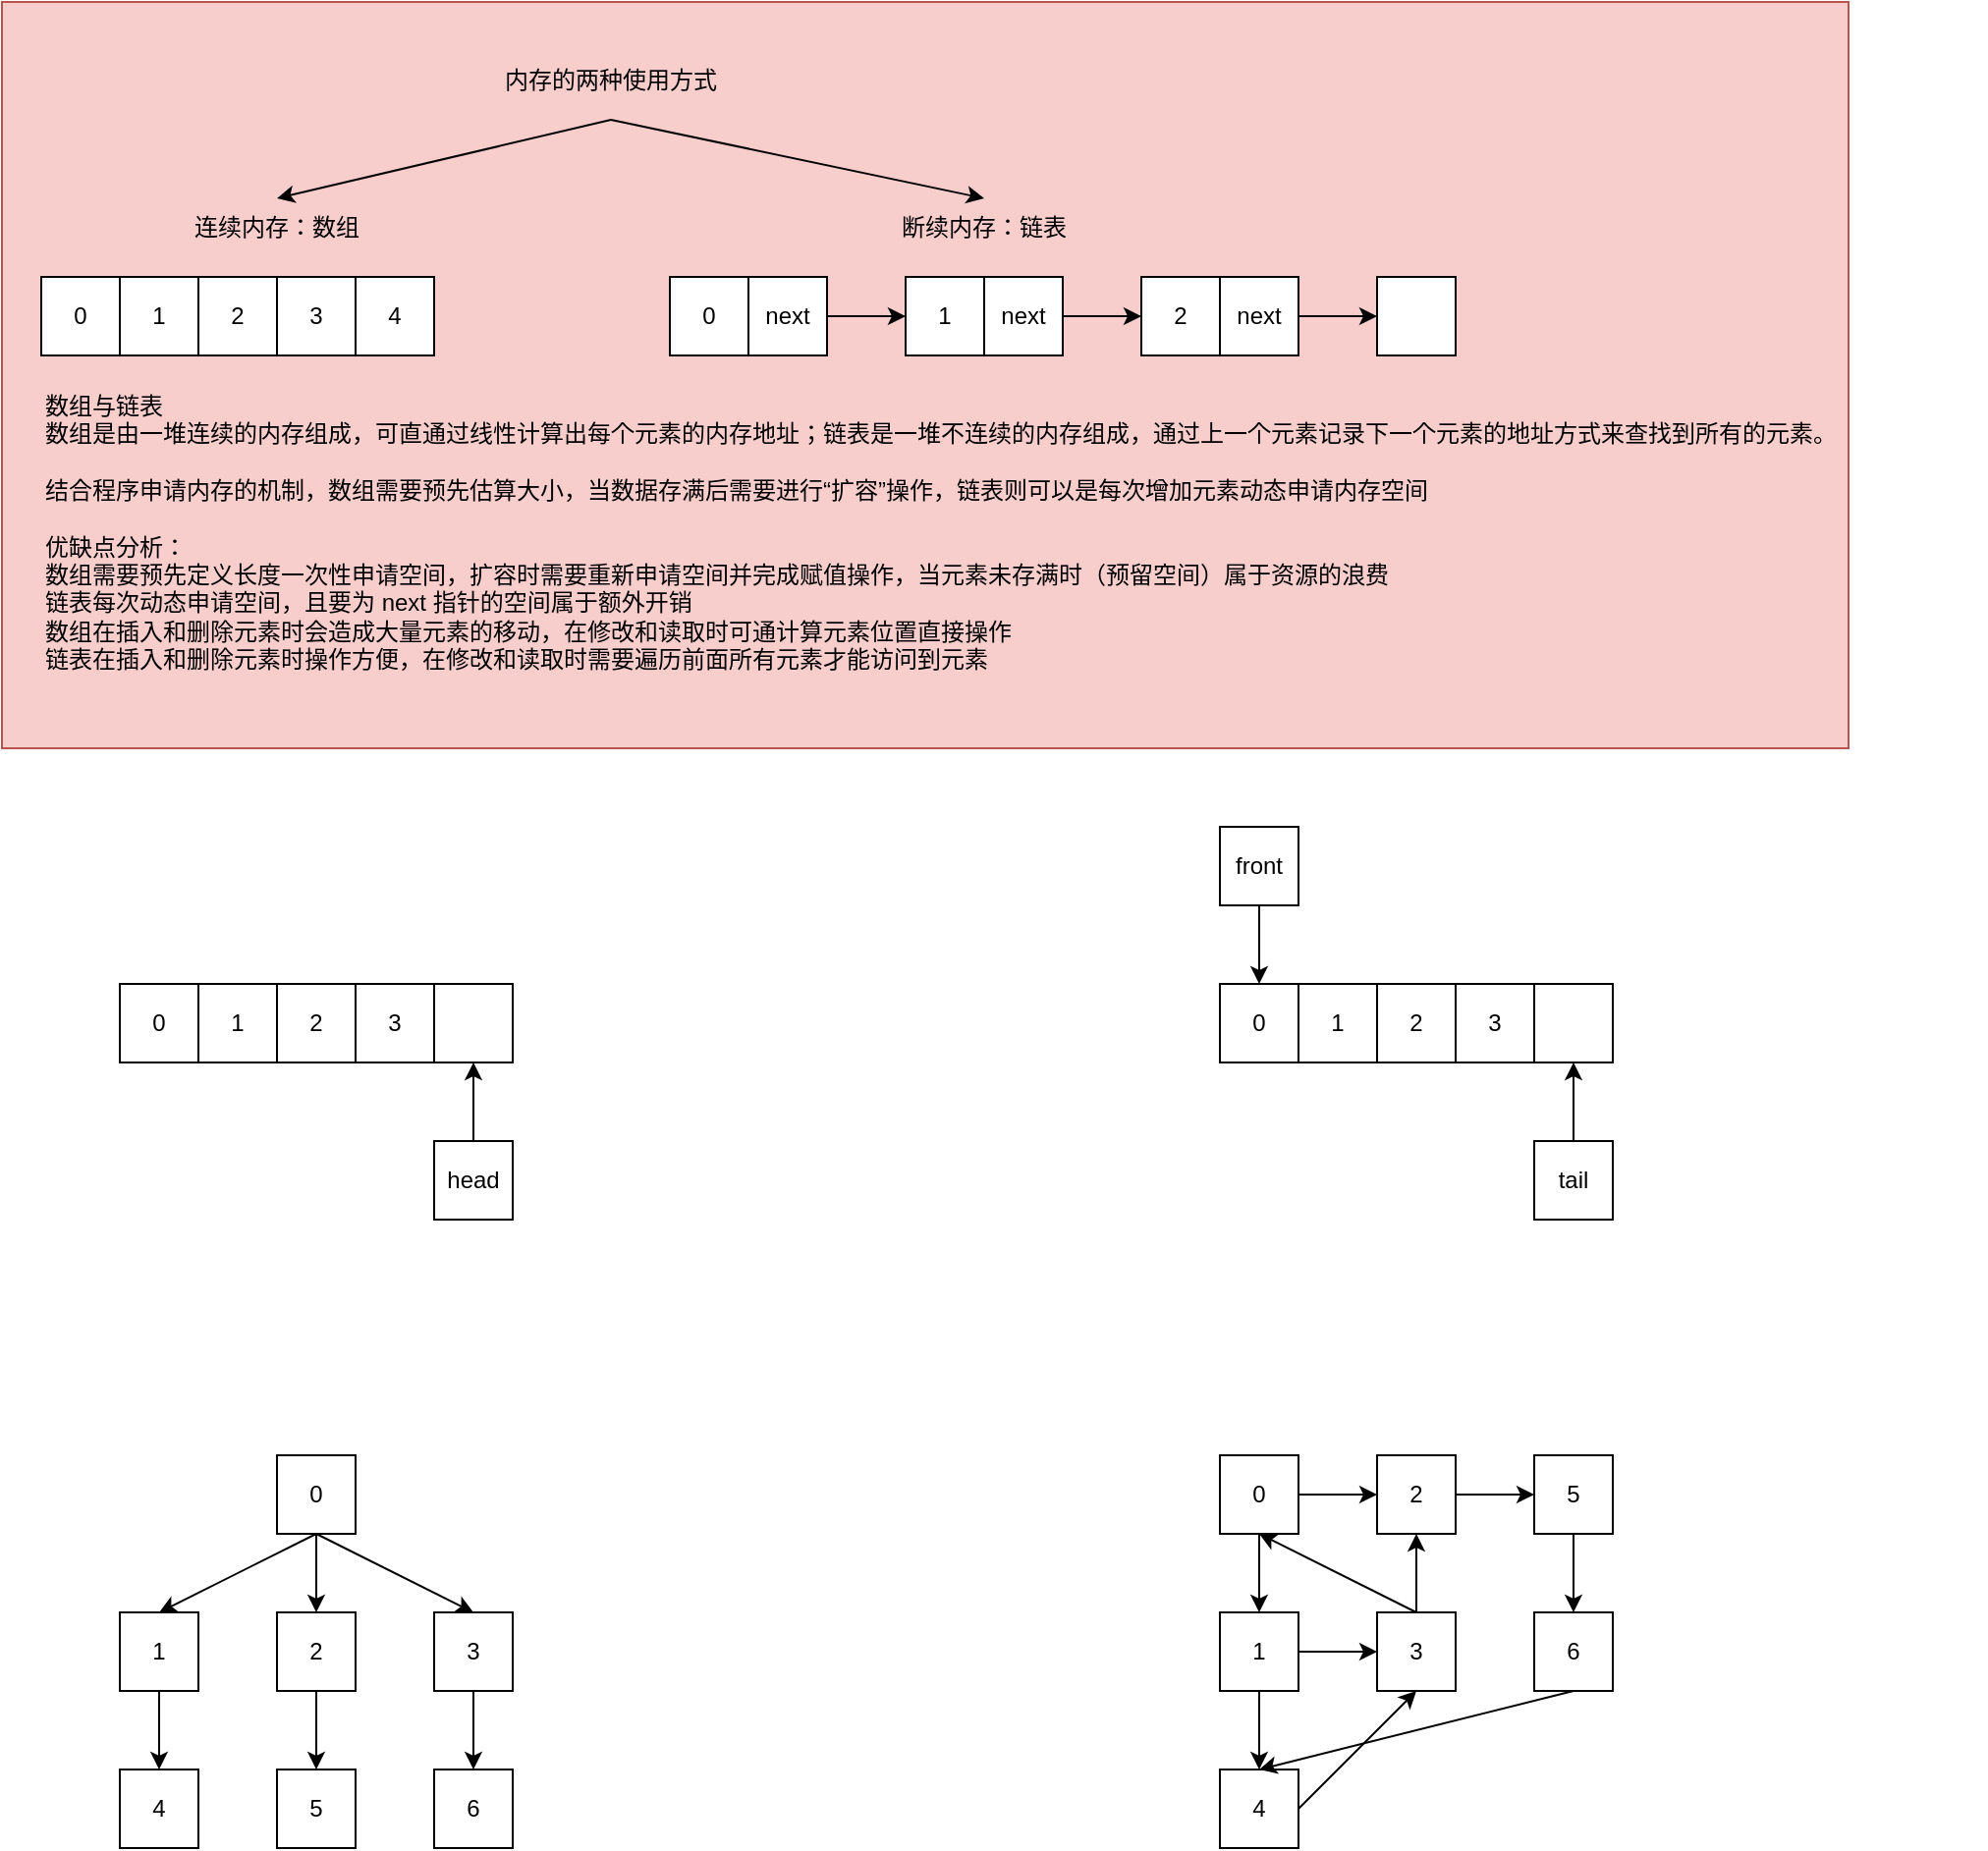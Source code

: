 <mxfile version="14.6.13" type="github" pages="3">
  <diagram id="rZHABt39I6PzGEgec4hI" name="数据结构">
    <mxGraphModel dx="946" dy="611" grid="1" gridSize="10" guides="1" tooltips="1" connect="1" arrows="1" fold="1" page="1" pageScale="1" pageWidth="3300" pageHeight="4681" math="0" shadow="0">
      <root>
        <mxCell id="lnXDwb00k-55SOS0SMKl-0" />
        <mxCell id="lnXDwb00k-55SOS0SMKl-1" parent="lnXDwb00k-55SOS0SMKl-0" />
        <mxCell id="lnXDwb00k-55SOS0SMKl-29" value="" style="rounded=0;whiteSpace=wrap;html=1;fillColor=#f8cecc;strokeColor=#b85450;" vertex="1" parent="lnXDwb00k-55SOS0SMKl-1">
          <mxGeometry x="100" y="60" width="940" height="380" as="geometry" />
        </mxCell>
        <mxCell id="lnXDwb00k-55SOS0SMKl-2" value="0" style="rounded=0;whiteSpace=wrap;html=1;" vertex="1" parent="lnXDwb00k-55SOS0SMKl-1">
          <mxGeometry x="120" y="200" width="40" height="40" as="geometry" />
        </mxCell>
        <mxCell id="lnXDwb00k-55SOS0SMKl-3" value="1" style="rounded=0;whiteSpace=wrap;html=1;" vertex="1" parent="lnXDwb00k-55SOS0SMKl-1">
          <mxGeometry x="160" y="200" width="40" height="40" as="geometry" />
        </mxCell>
        <mxCell id="lnXDwb00k-55SOS0SMKl-4" value="3" style="rounded=0;whiteSpace=wrap;html=1;" vertex="1" parent="lnXDwb00k-55SOS0SMKl-1">
          <mxGeometry x="240" y="200" width="40" height="40" as="geometry" />
        </mxCell>
        <mxCell id="lnXDwb00k-55SOS0SMKl-5" value="4" style="rounded=0;whiteSpace=wrap;html=1;" vertex="1" parent="lnXDwb00k-55SOS0SMKl-1">
          <mxGeometry x="280" y="200" width="40" height="40" as="geometry" />
        </mxCell>
        <mxCell id="lnXDwb00k-55SOS0SMKl-6" value="2" style="rounded=0;whiteSpace=wrap;html=1;" vertex="1" parent="lnXDwb00k-55SOS0SMKl-1">
          <mxGeometry x="200" y="200" width="40" height="40" as="geometry" />
        </mxCell>
        <mxCell id="lnXDwb00k-55SOS0SMKl-12" value="0" style="rounded=0;whiteSpace=wrap;html=1;" vertex="1" parent="lnXDwb00k-55SOS0SMKl-1">
          <mxGeometry x="440" y="200" width="40" height="40" as="geometry" />
        </mxCell>
        <mxCell id="lnXDwb00k-55SOS0SMKl-24" style="edgeStyle=none;rounded=0;orthogonalLoop=1;jettySize=auto;html=1;exitX=1;exitY=0.5;exitDx=0;exitDy=0;entryX=0;entryY=0.5;entryDx=0;entryDy=0;" edge="1" parent="lnXDwb00k-55SOS0SMKl-1" source="lnXDwb00k-55SOS0SMKl-13" target="lnXDwb00k-55SOS0SMKl-14">
          <mxGeometry relative="1" as="geometry" />
        </mxCell>
        <mxCell id="lnXDwb00k-55SOS0SMKl-13" value="next" style="rounded=0;whiteSpace=wrap;html=1;" vertex="1" parent="lnXDwb00k-55SOS0SMKl-1">
          <mxGeometry x="480" y="200" width="40" height="40" as="geometry" />
        </mxCell>
        <mxCell id="lnXDwb00k-55SOS0SMKl-14" value="1" style="rounded=0;whiteSpace=wrap;html=1;" vertex="1" parent="lnXDwb00k-55SOS0SMKl-1">
          <mxGeometry x="560" y="200" width="40" height="40" as="geometry" />
        </mxCell>
        <mxCell id="lnXDwb00k-55SOS0SMKl-25" style="edgeStyle=none;rounded=0;orthogonalLoop=1;jettySize=auto;html=1;exitX=1;exitY=0.5;exitDx=0;exitDy=0;entryX=0;entryY=0.5;entryDx=0;entryDy=0;" edge="1" parent="lnXDwb00k-55SOS0SMKl-1" source="lnXDwb00k-55SOS0SMKl-15" target="lnXDwb00k-55SOS0SMKl-16">
          <mxGeometry relative="1" as="geometry" />
        </mxCell>
        <mxCell id="lnXDwb00k-55SOS0SMKl-15" value="next" style="rounded=0;whiteSpace=wrap;html=1;" vertex="1" parent="lnXDwb00k-55SOS0SMKl-1">
          <mxGeometry x="600" y="200" width="40" height="40" as="geometry" />
        </mxCell>
        <mxCell id="lnXDwb00k-55SOS0SMKl-16" value="2" style="rounded=0;whiteSpace=wrap;html=1;" vertex="1" parent="lnXDwb00k-55SOS0SMKl-1">
          <mxGeometry x="680" y="200" width="40" height="40" as="geometry" />
        </mxCell>
        <mxCell id="lnXDwb00k-55SOS0SMKl-42" style="edgeStyle=none;rounded=0;orthogonalLoop=1;jettySize=auto;html=1;exitX=1;exitY=0.5;exitDx=0;exitDy=0;entryX=0;entryY=0.5;entryDx=0;entryDy=0;" edge="1" parent="lnXDwb00k-55SOS0SMKl-1" source="lnXDwb00k-55SOS0SMKl-17" target="lnXDwb00k-55SOS0SMKl-41">
          <mxGeometry relative="1" as="geometry" />
        </mxCell>
        <mxCell id="lnXDwb00k-55SOS0SMKl-17" value="next" style="rounded=0;whiteSpace=wrap;html=1;" vertex="1" parent="lnXDwb00k-55SOS0SMKl-1">
          <mxGeometry x="720" y="200" width="40" height="40" as="geometry" />
        </mxCell>
        <mxCell id="lnXDwb00k-55SOS0SMKl-21" style="edgeStyle=none;rounded=0;orthogonalLoop=1;jettySize=auto;html=1;exitX=0.5;exitY=1;exitDx=0;exitDy=0;entryX=0.5;entryY=0;entryDx=0;entryDy=0;" edge="1" parent="lnXDwb00k-55SOS0SMKl-1" source="lnXDwb00k-55SOS0SMKl-19" target="lnXDwb00k-55SOS0SMKl-20">
          <mxGeometry relative="1" as="geometry" />
        </mxCell>
        <mxCell id="lnXDwb00k-55SOS0SMKl-26" style="edgeStyle=none;rounded=0;orthogonalLoop=1;jettySize=auto;html=1;exitX=0.5;exitY=1;exitDx=0;exitDy=0;entryX=0.5;entryY=0;entryDx=0;entryDy=0;" edge="1" parent="lnXDwb00k-55SOS0SMKl-1" source="lnXDwb00k-55SOS0SMKl-19" target="lnXDwb00k-55SOS0SMKl-23">
          <mxGeometry relative="1" as="geometry" />
        </mxCell>
        <mxCell id="lnXDwb00k-55SOS0SMKl-19" value="内存的两种使用方式" style="text;html=1;strokeColor=none;fillColor=none;align=center;verticalAlign=middle;whiteSpace=wrap;rounded=0;" vertex="1" parent="lnXDwb00k-55SOS0SMKl-1">
          <mxGeometry x="330" y="80" width="160" height="40" as="geometry" />
        </mxCell>
        <mxCell id="lnXDwb00k-55SOS0SMKl-20" value="连续内存：数组" style="text;html=1;strokeColor=none;fillColor=none;align=center;verticalAlign=middle;whiteSpace=wrap;rounded=0;" vertex="1" parent="lnXDwb00k-55SOS0SMKl-1">
          <mxGeometry x="190" y="160" width="100" height="30" as="geometry" />
        </mxCell>
        <mxCell id="lnXDwb00k-55SOS0SMKl-23" value="&lt;span&gt;断续内存：链表&lt;/span&gt;" style="text;html=1;strokeColor=none;fillColor=none;align=center;verticalAlign=middle;whiteSpace=wrap;rounded=0;" vertex="1" parent="lnXDwb00k-55SOS0SMKl-1">
          <mxGeometry x="550" y="160" width="100" height="30" as="geometry" />
        </mxCell>
        <mxCell id="lnXDwb00k-55SOS0SMKl-28" value="数组与链表&lt;br&gt;数组是由一堆连续的内存组成，可直通过线性计算出每个元素的内存地址；链表是一堆不连续的内存组成，通过上一个元素记录下一个元素的地址方式来查找到所有的元素。&lt;br&gt;&lt;br&gt;结合程序申请内存的机制，数组需要预先估算大小，当数据存满后需要进行“扩容”操作，链表则可以是每次增加元素动态申请内存空间&lt;br&gt;&lt;br&gt;优缺点分析：&lt;br&gt;数组需要预先定义长度一次性申请空间，扩容时需要重新申请空间并完成赋值操作，当元素未存满时（预留空间）属于资源的浪费&lt;br&gt;链表每次动态申请空间，且要为 next 指针的空间属于额外开销&lt;br&gt;数组在插入和删除元素时会造成大量元素的移动，在修改和读取时可通计算元素位置直接操作&lt;br&gt;链表在插入和删除元素时操作方便，在修改和读取时需要遍历前面所有元素才能访问到元素" style="text;html=1;strokeColor=none;fillColor=none;align=left;verticalAlign=middle;whiteSpace=wrap;rounded=0;" vertex="1" parent="lnXDwb00k-55SOS0SMKl-1">
          <mxGeometry x="120" y="240" width="990" height="180" as="geometry" />
        </mxCell>
        <mxCell id="lnXDwb00k-55SOS0SMKl-33" value="0" style="rounded=0;whiteSpace=wrap;html=1;" vertex="1" parent="lnXDwb00k-55SOS0SMKl-1">
          <mxGeometry x="160" y="560" width="40" height="40" as="geometry" />
        </mxCell>
        <mxCell id="lnXDwb00k-55SOS0SMKl-34" value="1" style="rounded=0;whiteSpace=wrap;html=1;" vertex="1" parent="lnXDwb00k-55SOS0SMKl-1">
          <mxGeometry x="200" y="560" width="40" height="40" as="geometry" />
        </mxCell>
        <mxCell id="lnXDwb00k-55SOS0SMKl-35" value="2" style="rounded=0;whiteSpace=wrap;html=1;" vertex="1" parent="lnXDwb00k-55SOS0SMKl-1">
          <mxGeometry x="240" y="560" width="40" height="40" as="geometry" />
        </mxCell>
        <mxCell id="lnXDwb00k-55SOS0SMKl-36" value="3" style="rounded=0;whiteSpace=wrap;html=1;" vertex="1" parent="lnXDwb00k-55SOS0SMKl-1">
          <mxGeometry x="280" y="560" width="40" height="40" as="geometry" />
        </mxCell>
        <mxCell id="lnXDwb00k-55SOS0SMKl-40" style="edgeStyle=none;rounded=0;orthogonalLoop=1;jettySize=auto;html=1;exitX=0.5;exitY=0;exitDx=0;exitDy=0;entryX=0.5;entryY=1;entryDx=0;entryDy=0;" edge="1" parent="lnXDwb00k-55SOS0SMKl-1" source="lnXDwb00k-55SOS0SMKl-38" target="lnXDwb00k-55SOS0SMKl-39">
          <mxGeometry relative="1" as="geometry" />
        </mxCell>
        <mxCell id="lnXDwb00k-55SOS0SMKl-38" value="head" style="rounded=0;whiteSpace=wrap;html=1;" vertex="1" parent="lnXDwb00k-55SOS0SMKl-1">
          <mxGeometry x="320" y="640" width="40" height="40" as="geometry" />
        </mxCell>
        <mxCell id="lnXDwb00k-55SOS0SMKl-39" value="" style="rounded=0;whiteSpace=wrap;html=1;" vertex="1" parent="lnXDwb00k-55SOS0SMKl-1">
          <mxGeometry x="320" y="560" width="40" height="40" as="geometry" />
        </mxCell>
        <mxCell id="lnXDwb00k-55SOS0SMKl-41" value="" style="rounded=0;whiteSpace=wrap;html=1;" vertex="1" parent="lnXDwb00k-55SOS0SMKl-1">
          <mxGeometry x="800" y="200" width="40" height="40" as="geometry" />
        </mxCell>
        <mxCell id="lnXDwb00k-55SOS0SMKl-46" value="0" style="rounded=0;whiteSpace=wrap;html=1;" vertex="1" parent="lnXDwb00k-55SOS0SMKl-1">
          <mxGeometry x="720" y="560" width="40" height="40" as="geometry" />
        </mxCell>
        <mxCell id="lnXDwb00k-55SOS0SMKl-47" value="1" style="rounded=0;whiteSpace=wrap;html=1;" vertex="1" parent="lnXDwb00k-55SOS0SMKl-1">
          <mxGeometry x="760" y="560" width="40" height="40" as="geometry" />
        </mxCell>
        <mxCell id="lnXDwb00k-55SOS0SMKl-48" value="2" style="rounded=0;whiteSpace=wrap;html=1;" vertex="1" parent="lnXDwb00k-55SOS0SMKl-1">
          <mxGeometry x="800" y="560" width="40" height="40" as="geometry" />
        </mxCell>
        <mxCell id="lnXDwb00k-55SOS0SMKl-49" value="3" style="rounded=0;whiteSpace=wrap;html=1;" vertex="1" parent="lnXDwb00k-55SOS0SMKl-1">
          <mxGeometry x="840" y="560" width="40" height="40" as="geometry" />
        </mxCell>
        <mxCell id="lnXDwb00k-55SOS0SMKl-50" style="edgeStyle=none;rounded=0;orthogonalLoop=1;jettySize=auto;html=1;exitX=0.5;exitY=0;exitDx=0;exitDy=0;entryX=0.5;entryY=1;entryDx=0;entryDy=0;" edge="1" parent="lnXDwb00k-55SOS0SMKl-1" source="lnXDwb00k-55SOS0SMKl-51" target="lnXDwb00k-55SOS0SMKl-52">
          <mxGeometry relative="1" as="geometry" />
        </mxCell>
        <mxCell id="lnXDwb00k-55SOS0SMKl-51" value="tail" style="rounded=0;whiteSpace=wrap;html=1;" vertex="1" parent="lnXDwb00k-55SOS0SMKl-1">
          <mxGeometry x="880" y="640" width="40" height="40" as="geometry" />
        </mxCell>
        <mxCell id="lnXDwb00k-55SOS0SMKl-52" value="" style="rounded=0;whiteSpace=wrap;html=1;" vertex="1" parent="lnXDwb00k-55SOS0SMKl-1">
          <mxGeometry x="880" y="560" width="40" height="40" as="geometry" />
        </mxCell>
        <mxCell id="lnXDwb00k-55SOS0SMKl-54" style="edgeStyle=none;rounded=0;orthogonalLoop=1;jettySize=auto;html=1;exitX=0.5;exitY=1;exitDx=0;exitDy=0;entryX=0.5;entryY=0;entryDx=0;entryDy=0;" edge="1" parent="lnXDwb00k-55SOS0SMKl-1" source="lnXDwb00k-55SOS0SMKl-53" target="lnXDwb00k-55SOS0SMKl-46">
          <mxGeometry relative="1" as="geometry" />
        </mxCell>
        <mxCell id="lnXDwb00k-55SOS0SMKl-53" value="front" style="rounded=0;whiteSpace=wrap;html=1;" vertex="1" parent="lnXDwb00k-55SOS0SMKl-1">
          <mxGeometry x="720" y="480" width="40" height="40" as="geometry" />
        </mxCell>
        <mxCell id="lnXDwb00k-55SOS0SMKl-59" style="edgeStyle=none;rounded=0;orthogonalLoop=1;jettySize=auto;html=1;exitX=0.5;exitY=1;exitDx=0;exitDy=0;entryX=0.5;entryY=0;entryDx=0;entryDy=0;" edge="1" parent="lnXDwb00k-55SOS0SMKl-1" source="lnXDwb00k-55SOS0SMKl-56" target="lnXDwb00k-55SOS0SMKl-57">
          <mxGeometry relative="1" as="geometry" />
        </mxCell>
        <mxCell id="lnXDwb00k-55SOS0SMKl-60" style="edgeStyle=none;rounded=0;orthogonalLoop=1;jettySize=auto;html=1;exitX=0.5;exitY=1;exitDx=0;exitDy=0;entryX=0.5;entryY=0;entryDx=0;entryDy=0;" edge="1" parent="lnXDwb00k-55SOS0SMKl-1" source="lnXDwb00k-55SOS0SMKl-56" target="lnXDwb00k-55SOS0SMKl-58">
          <mxGeometry relative="1" as="geometry" />
        </mxCell>
        <mxCell id="lnXDwb00k-55SOS0SMKl-62" style="edgeStyle=none;rounded=0;orthogonalLoop=1;jettySize=auto;html=1;exitX=0.5;exitY=1;exitDx=0;exitDy=0;entryX=0.5;entryY=0;entryDx=0;entryDy=0;" edge="1" parent="lnXDwb00k-55SOS0SMKl-1" source="lnXDwb00k-55SOS0SMKl-56" target="lnXDwb00k-55SOS0SMKl-61">
          <mxGeometry relative="1" as="geometry" />
        </mxCell>
        <mxCell id="lnXDwb00k-55SOS0SMKl-56" value="0" style="rounded=0;whiteSpace=wrap;html=1;" vertex="1" parent="lnXDwb00k-55SOS0SMKl-1">
          <mxGeometry x="240" y="800" width="40" height="40" as="geometry" />
        </mxCell>
        <mxCell id="lnXDwb00k-55SOS0SMKl-78" style="edgeStyle=none;rounded=0;orthogonalLoop=1;jettySize=auto;html=1;exitX=0.5;exitY=1;exitDx=0;exitDy=0;entryX=0.5;entryY=0;entryDx=0;entryDy=0;" edge="1" parent="lnXDwb00k-55SOS0SMKl-1" source="lnXDwb00k-55SOS0SMKl-57" target="lnXDwb00k-55SOS0SMKl-67">
          <mxGeometry relative="1" as="geometry" />
        </mxCell>
        <mxCell id="lnXDwb00k-55SOS0SMKl-57" value="1" style="rounded=0;whiteSpace=wrap;html=1;" vertex="1" parent="lnXDwb00k-55SOS0SMKl-1">
          <mxGeometry x="160" y="880" width="40" height="40" as="geometry" />
        </mxCell>
        <mxCell id="lnXDwb00k-55SOS0SMKl-106" style="edgeStyle=none;rounded=0;orthogonalLoop=1;jettySize=auto;html=1;exitX=0.5;exitY=1;exitDx=0;exitDy=0;entryX=0.5;entryY=0;entryDx=0;entryDy=0;" edge="1" parent="lnXDwb00k-55SOS0SMKl-1" source="lnXDwb00k-55SOS0SMKl-58" target="lnXDwb00k-55SOS0SMKl-105">
          <mxGeometry relative="1" as="geometry" />
        </mxCell>
        <mxCell id="lnXDwb00k-55SOS0SMKl-58" value="2" style="rounded=0;whiteSpace=wrap;html=1;" vertex="1" parent="lnXDwb00k-55SOS0SMKl-1">
          <mxGeometry x="240" y="880" width="40" height="40" as="geometry" />
        </mxCell>
        <mxCell id="lnXDwb00k-55SOS0SMKl-79" style="edgeStyle=none;rounded=0;orthogonalLoop=1;jettySize=auto;html=1;exitX=0.5;exitY=1;exitDx=0;exitDy=0;entryX=0.5;entryY=0;entryDx=0;entryDy=0;" edge="1" parent="lnXDwb00k-55SOS0SMKl-1" source="lnXDwb00k-55SOS0SMKl-61" target="lnXDwb00k-55SOS0SMKl-74">
          <mxGeometry relative="1" as="geometry" />
        </mxCell>
        <mxCell id="lnXDwb00k-55SOS0SMKl-61" value="3" style="rounded=0;whiteSpace=wrap;html=1;" vertex="1" parent="lnXDwb00k-55SOS0SMKl-1">
          <mxGeometry x="320" y="880" width="40" height="40" as="geometry" />
        </mxCell>
        <mxCell id="lnXDwb00k-55SOS0SMKl-67" value="4" style="rounded=0;whiteSpace=wrap;html=1;" vertex="1" parent="lnXDwb00k-55SOS0SMKl-1">
          <mxGeometry x="160" y="960" width="40" height="40" as="geometry" />
        </mxCell>
        <mxCell id="lnXDwb00k-55SOS0SMKl-74" value="6" style="rounded=0;whiteSpace=wrap;html=1;" vertex="1" parent="lnXDwb00k-55SOS0SMKl-1">
          <mxGeometry x="320" y="960" width="40" height="40" as="geometry" />
        </mxCell>
        <mxCell id="lnXDwb00k-55SOS0SMKl-94" style="edgeStyle=none;rounded=0;orthogonalLoop=1;jettySize=auto;html=1;exitX=1;exitY=0.5;exitDx=0;exitDy=0;entryX=0;entryY=0.5;entryDx=0;entryDy=0;" edge="1" parent="lnXDwb00k-55SOS0SMKl-1" source="lnXDwb00k-55SOS0SMKl-83" target="lnXDwb00k-55SOS0SMKl-86">
          <mxGeometry relative="1" as="geometry" />
        </mxCell>
        <mxCell id="lnXDwb00k-55SOS0SMKl-95" style="edgeStyle=none;rounded=0;orthogonalLoop=1;jettySize=auto;html=1;exitX=0.5;exitY=1;exitDx=0;exitDy=0;entryX=0.5;entryY=0;entryDx=0;entryDy=0;" edge="1" parent="lnXDwb00k-55SOS0SMKl-1" source="lnXDwb00k-55SOS0SMKl-83" target="lnXDwb00k-55SOS0SMKl-85">
          <mxGeometry relative="1" as="geometry" />
        </mxCell>
        <mxCell id="lnXDwb00k-55SOS0SMKl-83" value="0" style="rounded=0;whiteSpace=wrap;html=1;" vertex="1" parent="lnXDwb00k-55SOS0SMKl-1">
          <mxGeometry x="720" y="800" width="40" height="40" as="geometry" />
        </mxCell>
        <mxCell id="lnXDwb00k-55SOS0SMKl-96" style="edgeStyle=none;rounded=0;orthogonalLoop=1;jettySize=auto;html=1;exitX=1;exitY=0.5;exitDx=0;exitDy=0;entryX=0;entryY=0.5;entryDx=0;entryDy=0;" edge="1" parent="lnXDwb00k-55SOS0SMKl-1" source="lnXDwb00k-55SOS0SMKl-85" target="lnXDwb00k-55SOS0SMKl-88">
          <mxGeometry relative="1" as="geometry" />
        </mxCell>
        <mxCell id="lnXDwb00k-55SOS0SMKl-101" style="edgeStyle=none;rounded=0;orthogonalLoop=1;jettySize=auto;html=1;exitX=0.5;exitY=1;exitDx=0;exitDy=0;" edge="1" parent="lnXDwb00k-55SOS0SMKl-1" source="lnXDwb00k-55SOS0SMKl-85">
          <mxGeometry relative="1" as="geometry">
            <mxPoint x="740" y="960" as="targetPoint" />
          </mxGeometry>
        </mxCell>
        <mxCell id="lnXDwb00k-55SOS0SMKl-85" value="1" style="rounded=0;whiteSpace=wrap;html=1;" vertex="1" parent="lnXDwb00k-55SOS0SMKl-1">
          <mxGeometry x="720" y="880" width="40" height="40" as="geometry" />
        </mxCell>
        <mxCell id="lnXDwb00k-55SOS0SMKl-98" style="edgeStyle=none;rounded=0;orthogonalLoop=1;jettySize=auto;html=1;exitX=1;exitY=0.5;exitDx=0;exitDy=0;entryX=0;entryY=0.5;entryDx=0;entryDy=0;" edge="1" parent="lnXDwb00k-55SOS0SMKl-1" source="lnXDwb00k-55SOS0SMKl-86" target="lnXDwb00k-55SOS0SMKl-91">
          <mxGeometry relative="1" as="geometry" />
        </mxCell>
        <mxCell id="lnXDwb00k-55SOS0SMKl-86" value="2" style="rounded=0;whiteSpace=wrap;html=1;" vertex="1" parent="lnXDwb00k-55SOS0SMKl-1">
          <mxGeometry x="800" y="800" width="40" height="40" as="geometry" />
        </mxCell>
        <mxCell id="lnXDwb00k-55SOS0SMKl-97" style="edgeStyle=none;rounded=0;orthogonalLoop=1;jettySize=auto;html=1;exitX=0.5;exitY=0;exitDx=0;exitDy=0;entryX=0.5;entryY=1;entryDx=0;entryDy=0;" edge="1" parent="lnXDwb00k-55SOS0SMKl-1" source="lnXDwb00k-55SOS0SMKl-88" target="lnXDwb00k-55SOS0SMKl-86">
          <mxGeometry relative="1" as="geometry" />
        </mxCell>
        <mxCell id="lnXDwb00k-55SOS0SMKl-103" style="edgeStyle=none;rounded=0;orthogonalLoop=1;jettySize=auto;html=1;exitX=0.5;exitY=0;exitDx=0;exitDy=0;entryX=0.5;entryY=1;entryDx=0;entryDy=0;" edge="1" parent="lnXDwb00k-55SOS0SMKl-1" source="lnXDwb00k-55SOS0SMKl-88" target="lnXDwb00k-55SOS0SMKl-83">
          <mxGeometry relative="1" as="geometry" />
        </mxCell>
        <mxCell id="lnXDwb00k-55SOS0SMKl-88" value="3" style="rounded=0;whiteSpace=wrap;html=1;" vertex="1" parent="lnXDwb00k-55SOS0SMKl-1">
          <mxGeometry x="800" y="880" width="40" height="40" as="geometry" />
        </mxCell>
        <mxCell id="lnXDwb00k-55SOS0SMKl-102" style="edgeStyle=none;rounded=0;orthogonalLoop=1;jettySize=auto;html=1;exitX=1;exitY=0.5;exitDx=0;exitDy=0;entryX=0.5;entryY=1;entryDx=0;entryDy=0;" edge="1" parent="lnXDwb00k-55SOS0SMKl-1" source="lnXDwb00k-55SOS0SMKl-89" target="lnXDwb00k-55SOS0SMKl-88">
          <mxGeometry relative="1" as="geometry" />
        </mxCell>
        <mxCell id="lnXDwb00k-55SOS0SMKl-89" value="4" style="rounded=0;whiteSpace=wrap;html=1;" vertex="1" parent="lnXDwb00k-55SOS0SMKl-1">
          <mxGeometry x="720" y="960" width="40" height="40" as="geometry" />
        </mxCell>
        <mxCell id="lnXDwb00k-55SOS0SMKl-99" style="edgeStyle=none;rounded=0;orthogonalLoop=1;jettySize=auto;html=1;exitX=0.5;exitY=1;exitDx=0;exitDy=0;entryX=0.5;entryY=0;entryDx=0;entryDy=0;" edge="1" parent="lnXDwb00k-55SOS0SMKl-1" source="lnXDwb00k-55SOS0SMKl-91" target="lnXDwb00k-55SOS0SMKl-92">
          <mxGeometry relative="1" as="geometry" />
        </mxCell>
        <mxCell id="lnXDwb00k-55SOS0SMKl-91" value="5" style="rounded=0;whiteSpace=wrap;html=1;" vertex="1" parent="lnXDwb00k-55SOS0SMKl-1">
          <mxGeometry x="880" y="800" width="40" height="40" as="geometry" />
        </mxCell>
        <mxCell id="lnXDwb00k-55SOS0SMKl-100" style="edgeStyle=none;rounded=0;orthogonalLoop=1;jettySize=auto;html=1;exitX=0.5;exitY=1;exitDx=0;exitDy=0;entryX=0.5;entryY=0;entryDx=0;entryDy=0;" edge="1" parent="lnXDwb00k-55SOS0SMKl-1" source="lnXDwb00k-55SOS0SMKl-92" target="lnXDwb00k-55SOS0SMKl-89">
          <mxGeometry relative="1" as="geometry" />
        </mxCell>
        <mxCell id="lnXDwb00k-55SOS0SMKl-92" value="6" style="rounded=0;whiteSpace=wrap;html=1;" vertex="1" parent="lnXDwb00k-55SOS0SMKl-1">
          <mxGeometry x="880" y="880" width="40" height="40" as="geometry" />
        </mxCell>
        <mxCell id="lnXDwb00k-55SOS0SMKl-105" value="5" style="rounded=0;whiteSpace=wrap;html=1;" vertex="1" parent="lnXDwb00k-55SOS0SMKl-1">
          <mxGeometry x="240" y="960" width="40" height="40" as="geometry" />
        </mxCell>
      </root>
    </mxGraphModel>
  </diagram>
  <diagram id="_ftIEuQbQowRMAcyedYQ" name="哈希算法">
    <mxGraphModel dx="946" dy="611" grid="1" gridSize="10" guides="1" tooltips="1" connect="1" arrows="1" fold="1" page="1" pageScale="1" pageWidth="3300" pageHeight="4681" math="1" shadow="0">
      <root>
        <mxCell id="0" />
        <mxCell id="1" parent="0" />
        <mxCell id="ZgCmA2nvShc4hJAHGpMs-3" style="edgeStyle=none;rounded=0;orthogonalLoop=1;jettySize=auto;html=1;exitX=1;exitY=0.5;exitDx=0;exitDy=0;entryX=0;entryY=0.5;entryDx=0;entryDy=0;" parent="1" source="ZgCmA2nvShc4hJAHGpMs-1" target="ZgCmA2nvShc4hJAHGpMs-2" edge="1">
          <mxGeometry relative="1" as="geometry" />
        </mxCell>
        <mxCell id="ZgCmA2nvShc4hJAHGpMs-1" value="什么是哈希算法？" style="ellipse;whiteSpace=wrap;html=1;" parent="1" vertex="1">
          <mxGeometry x="540" y="175" width="190" height="70" as="geometry" />
        </mxCell>
        <mxCell id="ZgCmA2nvShc4hJAHGpMs-2" value="哈希表（也称为散列表），是根据 键直接访问内存存储位置的数据结构。它通过一个关于键值的函数将所需查询的数据映射到表的一个位置来进行访问，这样加快了查找速度。这个函数称为哈希函数。&lt;br&gt;哈希算法是根据哈希函数和一张哈希表构成的" style="rounded=0;whiteSpace=wrap;html=1;" parent="1" vertex="1">
          <mxGeometry x="870" y="170" width="380" height="80" as="geometry" />
        </mxCell>
        <mxCell id="ZgCmA2nvShc4hJAHGpMs-7" style="edgeStyle=none;rounded=0;orthogonalLoop=1;jettySize=auto;html=1;exitX=1;exitY=0.5;exitDx=0;exitDy=0;entryX=0;entryY=0.5;entryDx=0;entryDy=0;" parent="1" source="ZgCmA2nvShc4hJAHGpMs-4" target="ZgCmA2nvShc4hJAHGpMs-6" edge="1">
          <mxGeometry relative="1" as="geometry" />
        </mxCell>
        <mxCell id="ZgCmA2nvShc4hJAHGpMs-4" value="普通哈希算法在分布式应用的中不足？" style="ellipse;whiteSpace=wrap;html=1;" parent="1" vertex="1">
          <mxGeometry x="500" y="355" width="250" height="70" as="geometry" />
        </mxCell>
        <mxCell id="ZgCmA2nvShc4hJAHGpMs-9" style="edgeStyle=none;rounded=0;orthogonalLoop=1;jettySize=auto;html=1;exitX=0.5;exitY=1;exitDx=0;exitDy=0;entryX=0.5;entryY=0;entryDx=0;entryDy=0;" parent="1" source="ZgCmA2nvShc4hJAHGpMs-6" target="ZgCmA2nvShc4hJAHGpMs-8" edge="1">
          <mxGeometry relative="1" as="geometry" />
        </mxCell>
        <mxCell id="ZgCmA2nvShc4hJAHGpMs-6" value="在分布式系统中，要将数据存储到具体的节点中，如果采用普通的哈希算法进行路由，将数据映射到具体节点上，如 `f(key) = key % n`，那么，在添加添加节点或节点退出时，所有的映射都无效了，如果是持久化存储则要做数据迁移。" style="rounded=0;whiteSpace=wrap;html=1;" parent="1" vertex="1">
          <mxGeometry x="870" y="350" width="650" height="80" as="geometry" />
        </mxCell>
        <mxCell id="wSCQ2BmdZy3b9YI79-c1-19" style="edgeStyle=none;rounded=0;orthogonalLoop=1;jettySize=auto;html=1;exitX=1;exitY=0.5;exitDx=0;exitDy=0;entryX=0;entryY=0.5;entryDx=0;entryDy=0;" parent="1" source="ZgCmA2nvShc4hJAHGpMs-8" target="ZgCmA2nvShc4hJAHGpMs-10" edge="1">
          <mxGeometry relative="1" as="geometry" />
        </mxCell>
        <mxCell id="wSCQ2BmdZy3b9YI79-c1-20" style="edgeStyle=none;rounded=0;orthogonalLoop=1;jettySize=auto;html=1;exitX=0.5;exitY=1;exitDx=0;exitDy=0;" parent="1" source="ZgCmA2nvShc4hJAHGpMs-8" target="wSCQ2BmdZy3b9YI79-c1-7" edge="1">
          <mxGeometry relative="1" as="geometry" />
        </mxCell>
        <mxCell id="wSCQ2BmdZy3b9YI79-c1-27" style="edgeStyle=none;rounded=0;orthogonalLoop=1;jettySize=auto;html=1;exitX=0;exitY=0.5;exitDx=0;exitDy=0;" parent="1" source="ZgCmA2nvShc4hJAHGpMs-8" target="wSCQ2BmdZy3b9YI79-c1-1" edge="1">
          <mxGeometry relative="1" as="geometry" />
        </mxCell>
        <mxCell id="ZgCmA2nvShc4hJAHGpMs-8" value="一致性哈希算法" style="ellipse;whiteSpace=wrap;html=1;aspect=fixed;" parent="1" vertex="1">
          <mxGeometry x="1145" y="535" width="100" height="100" as="geometry" />
        </mxCell>
        <mxCell id="ZgCmA2nvShc4hJAHGpMs-13" value="" style="edgeStyle=none;rounded=0;orthogonalLoop=1;jettySize=auto;html=1;exitX=1;exitY=0.5;exitDx=0;exitDy=0;entryX=0;entryY=0.5;entryDx=0;entryDy=0;" parent="1" source="ZgCmA2nvShc4hJAHGpMs-10" target="ZgCmA2nvShc4hJAHGpMs-12" edge="1">
          <mxGeometry relative="1" as="geometry" />
        </mxCell>
        <mxCell id="ZgCmA2nvShc4hJAHGpMs-17" style="edgeStyle=none;rounded=0;orthogonalLoop=1;jettySize=auto;html=1;exitX=1;exitY=0.5;exitDx=0;exitDy=0;entryX=0;entryY=0.5;entryDx=0;entryDy=0;" parent="1" source="ZgCmA2nvShc4hJAHGpMs-10" target="ZgCmA2nvShc4hJAHGpMs-14" edge="1">
          <mxGeometry relative="1" as="geometry" />
        </mxCell>
        <mxCell id="ZgCmA2nvShc4hJAHGpMs-18" style="edgeStyle=none;rounded=0;orthogonalLoop=1;jettySize=auto;html=1;exitX=1;exitY=0.5;exitDx=0;exitDy=0;entryX=0.008;entryY=0.633;entryDx=0;entryDy=0;entryPerimeter=0;" parent="1" source="ZgCmA2nvShc4hJAHGpMs-10" target="ZgCmA2nvShc4hJAHGpMs-15" edge="1">
          <mxGeometry relative="1" as="geometry" />
        </mxCell>
        <mxCell id="ZgCmA2nvShc4hJAHGpMs-19" style="edgeStyle=none;rounded=0;orthogonalLoop=1;jettySize=auto;html=1;exitX=1;exitY=0.5;exitDx=0;exitDy=0;entryX=0;entryY=0.5;entryDx=0;entryDy=0;" parent="1" source="ZgCmA2nvShc4hJAHGpMs-10" target="ZgCmA2nvShc4hJAHGpMs-16" edge="1">
          <mxGeometry relative="1" as="geometry" />
        </mxCell>
        <mxCell id="ZgCmA2nvShc4hJAHGpMs-10" value="一致性哈希算法提出了在动态变化的环境中，都需要满足四个条件" style="whiteSpace=wrap;html=1;" parent="1" vertex="1">
          <mxGeometry x="1390" y="560" width="205" height="50" as="geometry" />
        </mxCell>
        <mxCell id="ZgCmA2nvShc4hJAHGpMs-12" value="均衡性" style="whiteSpace=wrap;html=1;" parent="1" vertex="1">
          <mxGeometry x="1718.75" y="450" width="120" height="60" as="geometry" />
        </mxCell>
        <mxCell id="ZgCmA2nvShc4hJAHGpMs-14" value="单调性" style="whiteSpace=wrap;html=1;" parent="1" vertex="1">
          <mxGeometry x="1718.75" y="520" width="120" height="60" as="geometry" />
        </mxCell>
        <mxCell id="ZgCmA2nvShc4hJAHGpMs-15" value="分散性" style="whiteSpace=wrap;html=1;" parent="1" vertex="1">
          <mxGeometry x="1718.75" y="590" width="120" height="60" as="geometry" />
        </mxCell>
        <mxCell id="ZgCmA2nvShc4hJAHGpMs-16" value="负载性" style="whiteSpace=wrap;html=1;" parent="1" vertex="1">
          <mxGeometry x="1718.75" y="660" width="120" height="60" as="geometry" />
        </mxCell>
        <mxCell id="wSCQ2BmdZy3b9YI79-c1-1" value="&lt;ol&gt;&lt;li&gt;选择一个足够大的空间，如 `0 ~ 2^32` 构成一个哈希环&lt;/li&gt;&lt;li&gt;对于集群内的每个节点计算哈希值，哈希值在哈希环上&lt;/li&gt;&lt;li&gt;对每个需要存储的数据键值同样的计算一次哈希值，哈希值也映射到哈希环上&lt;/li&gt;&lt;li&gt;数据存储的位置是沿顺时针的方向找到环上的第一个节点&lt;/li&gt;&lt;/ol&gt;" style="whiteSpace=wrap;html=1;" parent="1" vertex="1">
          <mxGeometry x="350" y="515" width="620" height="140" as="geometry" />
        </mxCell>
        <mxCell id="wSCQ2BmdZy3b9YI79-c1-6" style="edgeStyle=orthogonalEdgeStyle;rounded=0;orthogonalLoop=1;jettySize=auto;html=1;exitX=1;exitY=0.5;exitDx=0;exitDy=0;entryX=0;entryY=0.5;entryDx=0;entryDy=0;" parent="1" source="wSCQ2BmdZy3b9YI79-c1-3" target="wSCQ2BmdZy3b9YI79-c1-5" edge="1">
          <mxGeometry relative="1" as="geometry" />
        </mxCell>
        <mxCell id="wSCQ2BmdZy3b9YI79-c1-3" value="一致性哈希是把节点的变动造成的影响控制在顺时针相邻节点之间，避免对整个集群都造成影响" style="rounded=0;whiteSpace=wrap;html=1;" parent="1" vertex="1">
          <mxGeometry x="1400" y="760" width="360" height="80" as="geometry" />
        </mxCell>
        <mxCell id="wSCQ2BmdZy3b9YI79-c1-5" value="不能把影响减少到零" style="rounded=0;whiteSpace=wrap;html=1;" parent="1" vertex="1">
          <mxGeometry x="1838.75" y="765" width="280" height="70" as="geometry" />
        </mxCell>
        <mxCell id="wSCQ2BmdZy3b9YI79-c1-8" style="rounded=0;orthogonalLoop=1;jettySize=auto;html=1;exitX=1;exitY=0.5;exitDx=0;exitDy=0;entryX=0;entryY=0.5;entryDx=0;entryDy=0;" parent="1" source="wSCQ2BmdZy3b9YI79-c1-7" target="wSCQ2BmdZy3b9YI79-c1-3" edge="1">
          <mxGeometry relative="1" as="geometry" />
        </mxCell>
        <mxCell id="wSCQ2BmdZy3b9YI79-c1-11" style="edgeStyle=none;rounded=0;orthogonalLoop=1;jettySize=auto;html=1;exitX=1;exitY=0.5;exitDx=0;exitDy=0;entryX=0;entryY=0.5;entryDx=0;entryDy=0;" parent="1" source="wSCQ2BmdZy3b9YI79-c1-7" target="wSCQ2BmdZy3b9YI79-c1-9" edge="1">
          <mxGeometry relative="1" as="geometry" />
        </mxCell>
        <mxCell id="wSCQ2BmdZy3b9YI79-c1-14" style="edgeStyle=none;rounded=0;orthogonalLoop=1;jettySize=auto;html=1;exitX=1;exitY=0.5;exitDx=0;exitDy=0;entryX=0;entryY=0.5;entryDx=0;entryDy=0;" parent="1" source="wSCQ2BmdZy3b9YI79-c1-7" target="wSCQ2BmdZy3b9YI79-c1-13" edge="1">
          <mxGeometry relative="1" as="geometry" />
        </mxCell>
        <mxCell id="wSCQ2BmdZy3b9YI79-c1-22" style="edgeStyle=none;rounded=0;orthogonalLoop=1;jettySize=auto;html=1;exitX=0.5;exitY=1;exitDx=0;exitDy=0;" parent="1" source="wSCQ2BmdZy3b9YI79-c1-7" target="wSCQ2BmdZy3b9YI79-c1-21" edge="1">
          <mxGeometry relative="1" as="geometry" />
        </mxCell>
        <mxCell id="wSCQ2BmdZy3b9YI79-c1-7" value="存在的问题" style="rounded=0;whiteSpace=wrap;html=1;" parent="1" vertex="1">
          <mxGeometry x="1135" y="875" width="120" height="60" as="geometry" />
        </mxCell>
        <mxCell id="wSCQ2BmdZy3b9YI79-c1-12" style="edgeStyle=none;rounded=0;orthogonalLoop=1;jettySize=auto;html=1;exitX=1;exitY=0.5;exitDx=0;exitDy=0;entryX=0;entryY=0.5;entryDx=0;entryDy=0;" parent="1" source="wSCQ2BmdZy3b9YI79-c1-9" target="wSCQ2BmdZy3b9YI79-c1-10" edge="1">
          <mxGeometry relative="1" as="geometry" />
        </mxCell>
        <mxCell id="wSCQ2BmdZy3b9YI79-c1-15" style="edgeStyle=none;rounded=0;orthogonalLoop=1;jettySize=auto;html=1;exitX=0.5;exitY=1;exitDx=0;exitDy=0;entryX=0.5;entryY=0;entryDx=0;entryDy=0;" parent="1" source="wSCQ2BmdZy3b9YI79-c1-9" target="wSCQ2BmdZy3b9YI79-c1-13" edge="1">
          <mxGeometry relative="1" as="geometry" />
        </mxCell>
        <mxCell id="wSCQ2BmdZy3b9YI79-c1-9" value="数据倾斜" style="rounded=0;whiteSpace=wrap;html=1;" parent="1" vertex="1">
          <mxGeometry x="1400" y="875" width="120" height="60" as="geometry" />
        </mxCell>
        <mxCell id="wSCQ2BmdZy3b9YI79-c1-10" value="数据和节点，只要有一个分布不均就可能造成数据集中在某一台节点上" style="rounded=0;whiteSpace=wrap;html=1;" parent="1" vertex="1">
          <mxGeometry x="1553.75" y="875" width="450" height="60" as="geometry" />
        </mxCell>
        <mxCell id="wSCQ2BmdZy3b9YI79-c1-17" style="edgeStyle=none;rounded=0;orthogonalLoop=1;jettySize=auto;html=1;exitX=1;exitY=0.5;exitDx=0;exitDy=0;entryX=0;entryY=0.5;entryDx=0;entryDy=0;" parent="1" source="wSCQ2BmdZy3b9YI79-c1-13" target="wSCQ2BmdZy3b9YI79-c1-16" edge="1">
          <mxGeometry relative="1" as="geometry" />
        </mxCell>
        <mxCell id="wSCQ2BmdZy3b9YI79-c1-13" value="节点雪崩" style="rounded=0;whiteSpace=wrap;html=1;" parent="1" vertex="1">
          <mxGeometry x="1400" y="970" width="120" height="60" as="geometry" />
        </mxCell>
        <mxCell id="wSCQ2BmdZy3b9YI79-c1-16" value="数据倾斜或宕机，然后产生节点的连锁反应" style="rounded=0;whiteSpace=wrap;html=1;" parent="1" vertex="1">
          <mxGeometry x="1560" y="970" width="310" height="60" as="geometry" />
        </mxCell>
        <mxCell id="wSCQ2BmdZy3b9YI79-c1-24" style="edgeStyle=none;rounded=0;orthogonalLoop=1;jettySize=auto;html=1;exitX=1;exitY=0.5;exitDx=0;exitDy=0;" parent="1" source="wSCQ2BmdZy3b9YI79-c1-21" target="wSCQ2BmdZy3b9YI79-c1-23" edge="1">
          <mxGeometry relative="1" as="geometry" />
        </mxCell>
        <mxCell id="wSCQ2BmdZy3b9YI79-c1-21" value="虚拟节点" style="rounded=0;whiteSpace=wrap;html=1;" parent="1" vertex="1">
          <mxGeometry x="1135" y="1090" width="120" height="60" as="geometry" />
        </mxCell>
        <mxCell id="wSCQ2BmdZy3b9YI79-c1-26" style="edgeStyle=none;rounded=0;orthogonalLoop=1;jettySize=auto;html=1;exitX=1;exitY=0.5;exitDx=0;exitDy=0;" parent="1" source="wSCQ2BmdZy3b9YI79-c1-23" target="wSCQ2BmdZy3b9YI79-c1-25" edge="1">
          <mxGeometry relative="1" as="geometry" />
        </mxCell>
        <mxCell id="wSCQ2BmdZy3b9YI79-c1-23" value="对单一的物理节点进行“分身”出虚拟节点，虚拟节点均衡分布在哈希环上；属于虚拟节点的数据都存储到相应的物理节点上" style="rounded=0;whiteSpace=wrap;html=1;" parent="1" vertex="1">
          <mxGeometry x="1320" y="1085" width="410" height="70" as="geometry" />
        </mxCell>
        <mxCell id="wSCQ2BmdZy3b9YI79-c1-25" value="由于虚拟节点分散在哈希环的各个部分，当某个物理节点下线时，所有相应的虚拟节点都会下线，但是数据会重新发散给多个虚拟节点的相邻节点，多个节点分摊压力，能在一定程度上避免雪崩（连锁反应）" style="rounded=0;whiteSpace=wrap;html=1;" parent="1" vertex="1">
          <mxGeometry x="1810" y="1085" width="460" height="60" as="geometry" />
        </mxCell>
      </root>
    </mxGraphModel>
  </diagram>
  <diagram id="RX99-fU9jca6GVLDJZ-t" name="排序">
    <mxGraphModel dx="946" dy="611" grid="1" gridSize="10" guides="1" tooltips="1" connect="1" arrows="1" fold="1" page="1" pageScale="1" pageWidth="3300" pageHeight="4681" math="1" shadow="0">
      <root>
        <mxCell id="9bjt-Q4PApvt6V4Nclcf-0" />
        <mxCell id="9bjt-Q4PApvt6V4Nclcf-1" parent="9bjt-Q4PApvt6V4Nclcf-0" />
        <mxCell id="9bjt-Q4PApvt6V4Nclcf-4" style="edgeStyle=orthogonalEdgeStyle;rounded=0;orthogonalLoop=1;jettySize=auto;html=1;exitX=1;exitY=0.5;exitDx=0;exitDy=0;entryX=0;entryY=0.5;entryDx=0;entryDy=0;" parent="9bjt-Q4PApvt6V4Nclcf-1" source="9bjt-Q4PApvt6V4Nclcf-2" target="9bjt-Q4PApvt6V4Nclcf-3" edge="1">
          <mxGeometry relative="1" as="geometry" />
        </mxCell>
        <mxCell id="9bjt-Q4PApvt6V4Nclcf-2" value="插入排序" style="rounded=0;whiteSpace=wrap;html=1;" parent="9bjt-Q4PApvt6V4Nclcf-1" vertex="1">
          <mxGeometry x="160" y="140" width="120" height="60" as="geometry" />
        </mxCell>
        <mxCell id="9bjt-Q4PApvt6V4Nclcf-6" style="edgeStyle=orthogonalEdgeStyle;rounded=0;orthogonalLoop=1;jettySize=auto;html=1;exitX=1;exitY=0.5;exitDx=0;exitDy=0;entryX=0;entryY=0.5;entryDx=0;entryDy=0;" parent="9bjt-Q4PApvt6V4Nclcf-1" source="9bjt-Q4PApvt6V4Nclcf-3" target="9bjt-Q4PApvt6V4Nclcf-5" edge="1">
          <mxGeometry relative="1" as="geometry" />
        </mxCell>
        <mxCell id="9bjt-Q4PApvt6V4Nclcf-3" value="insertion_sort(A)&lt;br&gt;1. for j = 2 to A.length&lt;br&gt;2.&amp;nbsp; &amp;nbsp; key = A[j]&lt;br&gt;3.&amp;nbsp; &amp;nbsp; // Insert A[j] into the sorted sequence A[1...j-1]&lt;br&gt;4.&amp;nbsp; &amp;nbsp; i = j - 1&lt;br&gt;5.&amp;nbsp; &amp;nbsp; while i &amp;gt; 0 and A[i] &amp;gt; key&lt;br&gt;6.&amp;nbsp; &amp;nbsp; &amp;nbsp; &amp;nbsp; A[i + 1] = A[i]&lt;br&gt;7.&amp;nbsp; &amp;nbsp; &amp;nbsp; &amp;nbsp; i = i - 1&lt;br&gt;8.&amp;nbsp; &amp;nbsp; A[i + 1] = key" style="rounded=0;whiteSpace=wrap;html=1;align=left;" parent="9bjt-Q4PApvt6V4Nclcf-1" vertex="1">
          <mxGeometry x="360" y="95" width="280" height="150" as="geometry" />
        </mxCell>
        <mxCell id="9bjt-Q4PApvt6V4Nclcf-5" value="插入排序是当前迭代元素的左边有序，右边无序，将当前迭代元素插入到左边的过程&lt;br&gt;&lt;br&gt;5~7 是将大于当前迭代元素的元素右移，8 是将当前迭代元素插入到正确的位置" style="rounded=0;whiteSpace=wrap;html=1;" parent="9bjt-Q4PApvt6V4Nclcf-1" vertex="1">
          <mxGeometry x="720" y="100" width="260" height="140" as="geometry" />
        </mxCell>
        <mxCell id="9bjt-Q4PApvt6V4Nclcf-9" style="edgeStyle=orthogonalEdgeStyle;rounded=0;orthogonalLoop=1;jettySize=auto;html=1;exitX=1;exitY=0.5;exitDx=0;exitDy=0;entryX=0;entryY=0.5;entryDx=0;entryDy=0;" parent="9bjt-Q4PApvt6V4Nclcf-1" source="9bjt-Q4PApvt6V4Nclcf-7" target="9bjt-Q4PApvt6V4Nclcf-8" edge="1">
          <mxGeometry relative="1" as="geometry" />
        </mxCell>
        <mxCell id="9bjt-Q4PApvt6V4Nclcf-7" value="循环不变式" style="rounded=0;whiteSpace=wrap;html=1;" parent="9bjt-Q4PApvt6V4Nclcf-1" vertex="1">
          <mxGeometry x="160" y="350" width="120" height="60" as="geometry" />
        </mxCell>
        <mxCell id="9bjt-Q4PApvt6V4Nclcf-8" value="用于证明循环的正确性，必须证明的三条性质：&lt;br&gt;初始值：循环的第一次迭代之前为真&lt;br&gt;保持：循环的某次迭代之前为真，下次迭代之前仍为真&lt;br&gt;终止：终止循环时为真" style="rounded=0;whiteSpace=wrap;html=1;" parent="9bjt-Q4PApvt6V4Nclcf-1" vertex="1">
          <mxGeometry x="360" y="320" width="360" height="120" as="geometry" />
        </mxCell>
      </root>
    </mxGraphModel>
  </diagram>
</mxfile>
